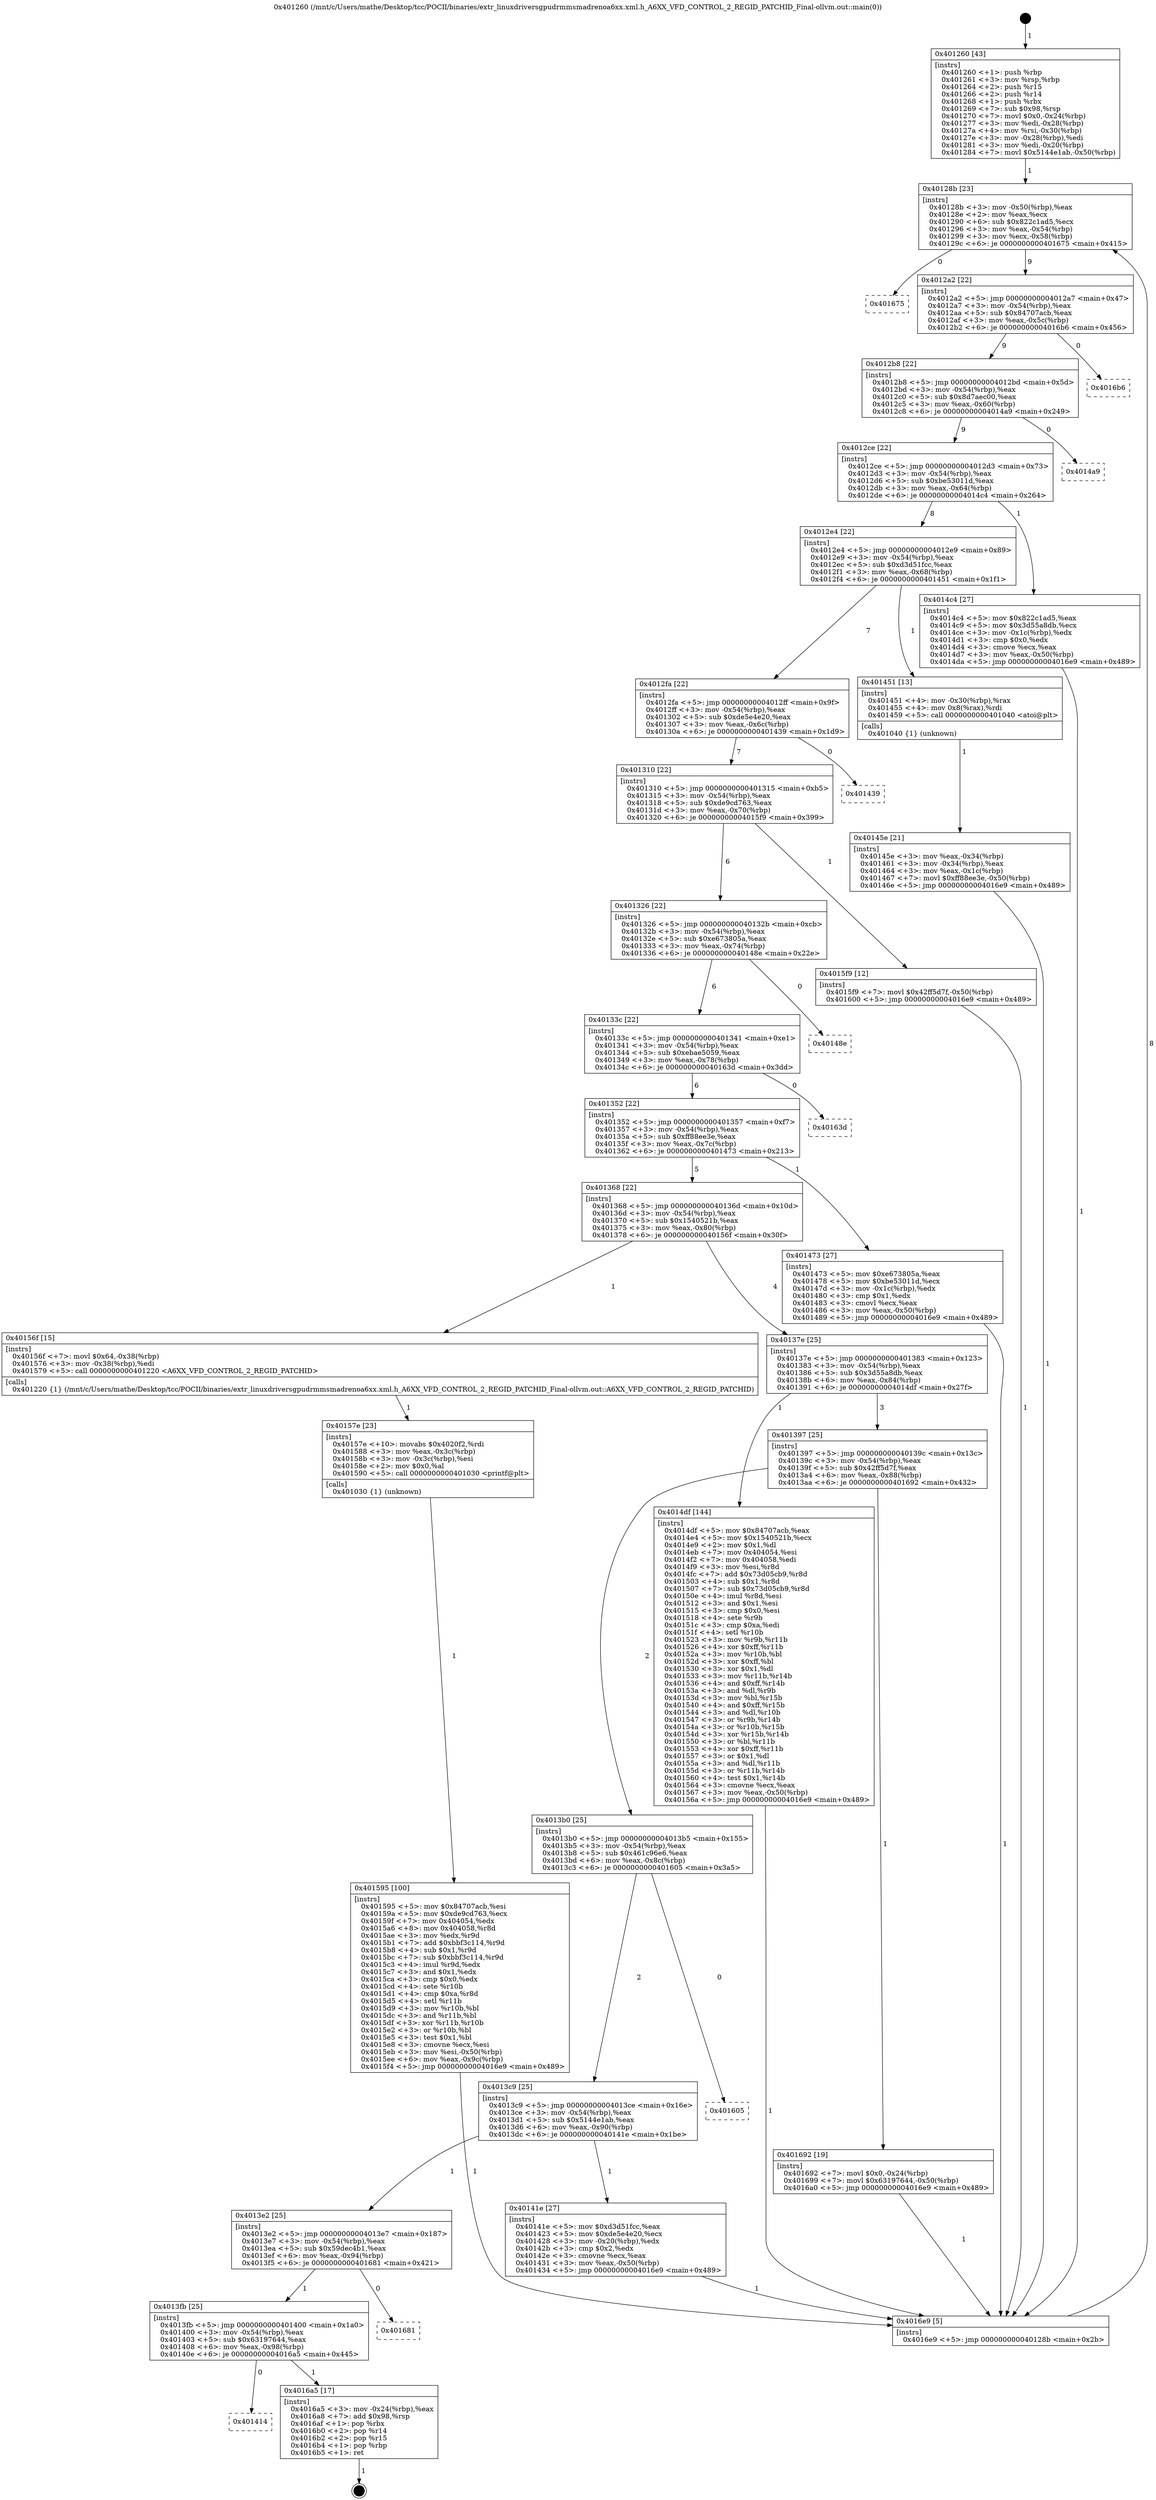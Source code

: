 digraph "0x401260" {
  label = "0x401260 (/mnt/c/Users/mathe/Desktop/tcc/POCII/binaries/extr_linuxdriversgpudrmmsmadrenoa6xx.xml.h_A6XX_VFD_CONTROL_2_REGID_PATCHID_Final-ollvm.out::main(0))"
  labelloc = "t"
  node[shape=record]

  Entry [label="",width=0.3,height=0.3,shape=circle,fillcolor=black,style=filled]
  "0x40128b" [label="{
     0x40128b [23]\l
     | [instrs]\l
     &nbsp;&nbsp;0x40128b \<+3\>: mov -0x50(%rbp),%eax\l
     &nbsp;&nbsp;0x40128e \<+2\>: mov %eax,%ecx\l
     &nbsp;&nbsp;0x401290 \<+6\>: sub $0x822c1ad5,%ecx\l
     &nbsp;&nbsp;0x401296 \<+3\>: mov %eax,-0x54(%rbp)\l
     &nbsp;&nbsp;0x401299 \<+3\>: mov %ecx,-0x58(%rbp)\l
     &nbsp;&nbsp;0x40129c \<+6\>: je 0000000000401675 \<main+0x415\>\l
  }"]
  "0x401675" [label="{
     0x401675\l
  }", style=dashed]
  "0x4012a2" [label="{
     0x4012a2 [22]\l
     | [instrs]\l
     &nbsp;&nbsp;0x4012a2 \<+5\>: jmp 00000000004012a7 \<main+0x47\>\l
     &nbsp;&nbsp;0x4012a7 \<+3\>: mov -0x54(%rbp),%eax\l
     &nbsp;&nbsp;0x4012aa \<+5\>: sub $0x84707acb,%eax\l
     &nbsp;&nbsp;0x4012af \<+3\>: mov %eax,-0x5c(%rbp)\l
     &nbsp;&nbsp;0x4012b2 \<+6\>: je 00000000004016b6 \<main+0x456\>\l
  }"]
  Exit [label="",width=0.3,height=0.3,shape=circle,fillcolor=black,style=filled,peripheries=2]
  "0x4016b6" [label="{
     0x4016b6\l
  }", style=dashed]
  "0x4012b8" [label="{
     0x4012b8 [22]\l
     | [instrs]\l
     &nbsp;&nbsp;0x4012b8 \<+5\>: jmp 00000000004012bd \<main+0x5d\>\l
     &nbsp;&nbsp;0x4012bd \<+3\>: mov -0x54(%rbp),%eax\l
     &nbsp;&nbsp;0x4012c0 \<+5\>: sub $0x8d7aec00,%eax\l
     &nbsp;&nbsp;0x4012c5 \<+3\>: mov %eax,-0x60(%rbp)\l
     &nbsp;&nbsp;0x4012c8 \<+6\>: je 00000000004014a9 \<main+0x249\>\l
  }"]
  "0x401414" [label="{
     0x401414\l
  }", style=dashed]
  "0x4014a9" [label="{
     0x4014a9\l
  }", style=dashed]
  "0x4012ce" [label="{
     0x4012ce [22]\l
     | [instrs]\l
     &nbsp;&nbsp;0x4012ce \<+5\>: jmp 00000000004012d3 \<main+0x73\>\l
     &nbsp;&nbsp;0x4012d3 \<+3\>: mov -0x54(%rbp),%eax\l
     &nbsp;&nbsp;0x4012d6 \<+5\>: sub $0xbe53011d,%eax\l
     &nbsp;&nbsp;0x4012db \<+3\>: mov %eax,-0x64(%rbp)\l
     &nbsp;&nbsp;0x4012de \<+6\>: je 00000000004014c4 \<main+0x264\>\l
  }"]
  "0x4016a5" [label="{
     0x4016a5 [17]\l
     | [instrs]\l
     &nbsp;&nbsp;0x4016a5 \<+3\>: mov -0x24(%rbp),%eax\l
     &nbsp;&nbsp;0x4016a8 \<+7\>: add $0x98,%rsp\l
     &nbsp;&nbsp;0x4016af \<+1\>: pop %rbx\l
     &nbsp;&nbsp;0x4016b0 \<+2\>: pop %r14\l
     &nbsp;&nbsp;0x4016b2 \<+2\>: pop %r15\l
     &nbsp;&nbsp;0x4016b4 \<+1\>: pop %rbp\l
     &nbsp;&nbsp;0x4016b5 \<+1\>: ret\l
  }"]
  "0x4014c4" [label="{
     0x4014c4 [27]\l
     | [instrs]\l
     &nbsp;&nbsp;0x4014c4 \<+5\>: mov $0x822c1ad5,%eax\l
     &nbsp;&nbsp;0x4014c9 \<+5\>: mov $0x3d55a8db,%ecx\l
     &nbsp;&nbsp;0x4014ce \<+3\>: mov -0x1c(%rbp),%edx\l
     &nbsp;&nbsp;0x4014d1 \<+3\>: cmp $0x0,%edx\l
     &nbsp;&nbsp;0x4014d4 \<+3\>: cmove %ecx,%eax\l
     &nbsp;&nbsp;0x4014d7 \<+3\>: mov %eax,-0x50(%rbp)\l
     &nbsp;&nbsp;0x4014da \<+5\>: jmp 00000000004016e9 \<main+0x489\>\l
  }"]
  "0x4012e4" [label="{
     0x4012e4 [22]\l
     | [instrs]\l
     &nbsp;&nbsp;0x4012e4 \<+5\>: jmp 00000000004012e9 \<main+0x89\>\l
     &nbsp;&nbsp;0x4012e9 \<+3\>: mov -0x54(%rbp),%eax\l
     &nbsp;&nbsp;0x4012ec \<+5\>: sub $0xd3d51fcc,%eax\l
     &nbsp;&nbsp;0x4012f1 \<+3\>: mov %eax,-0x68(%rbp)\l
     &nbsp;&nbsp;0x4012f4 \<+6\>: je 0000000000401451 \<main+0x1f1\>\l
  }"]
  "0x4013fb" [label="{
     0x4013fb [25]\l
     | [instrs]\l
     &nbsp;&nbsp;0x4013fb \<+5\>: jmp 0000000000401400 \<main+0x1a0\>\l
     &nbsp;&nbsp;0x401400 \<+3\>: mov -0x54(%rbp),%eax\l
     &nbsp;&nbsp;0x401403 \<+5\>: sub $0x63197644,%eax\l
     &nbsp;&nbsp;0x401408 \<+6\>: mov %eax,-0x98(%rbp)\l
     &nbsp;&nbsp;0x40140e \<+6\>: je 00000000004016a5 \<main+0x445\>\l
  }"]
  "0x401451" [label="{
     0x401451 [13]\l
     | [instrs]\l
     &nbsp;&nbsp;0x401451 \<+4\>: mov -0x30(%rbp),%rax\l
     &nbsp;&nbsp;0x401455 \<+4\>: mov 0x8(%rax),%rdi\l
     &nbsp;&nbsp;0x401459 \<+5\>: call 0000000000401040 \<atoi@plt\>\l
     | [calls]\l
     &nbsp;&nbsp;0x401040 \{1\} (unknown)\l
  }"]
  "0x4012fa" [label="{
     0x4012fa [22]\l
     | [instrs]\l
     &nbsp;&nbsp;0x4012fa \<+5\>: jmp 00000000004012ff \<main+0x9f\>\l
     &nbsp;&nbsp;0x4012ff \<+3\>: mov -0x54(%rbp),%eax\l
     &nbsp;&nbsp;0x401302 \<+5\>: sub $0xde5e4e20,%eax\l
     &nbsp;&nbsp;0x401307 \<+3\>: mov %eax,-0x6c(%rbp)\l
     &nbsp;&nbsp;0x40130a \<+6\>: je 0000000000401439 \<main+0x1d9\>\l
  }"]
  "0x401681" [label="{
     0x401681\l
  }", style=dashed]
  "0x401439" [label="{
     0x401439\l
  }", style=dashed]
  "0x401310" [label="{
     0x401310 [22]\l
     | [instrs]\l
     &nbsp;&nbsp;0x401310 \<+5\>: jmp 0000000000401315 \<main+0xb5\>\l
     &nbsp;&nbsp;0x401315 \<+3\>: mov -0x54(%rbp),%eax\l
     &nbsp;&nbsp;0x401318 \<+5\>: sub $0xde9cd763,%eax\l
     &nbsp;&nbsp;0x40131d \<+3\>: mov %eax,-0x70(%rbp)\l
     &nbsp;&nbsp;0x401320 \<+6\>: je 00000000004015f9 \<main+0x399\>\l
  }"]
  "0x401595" [label="{
     0x401595 [100]\l
     | [instrs]\l
     &nbsp;&nbsp;0x401595 \<+5\>: mov $0x84707acb,%esi\l
     &nbsp;&nbsp;0x40159a \<+5\>: mov $0xde9cd763,%ecx\l
     &nbsp;&nbsp;0x40159f \<+7\>: mov 0x404054,%edx\l
     &nbsp;&nbsp;0x4015a6 \<+8\>: mov 0x404058,%r8d\l
     &nbsp;&nbsp;0x4015ae \<+3\>: mov %edx,%r9d\l
     &nbsp;&nbsp;0x4015b1 \<+7\>: add $0xbbf3c114,%r9d\l
     &nbsp;&nbsp;0x4015b8 \<+4\>: sub $0x1,%r9d\l
     &nbsp;&nbsp;0x4015bc \<+7\>: sub $0xbbf3c114,%r9d\l
     &nbsp;&nbsp;0x4015c3 \<+4\>: imul %r9d,%edx\l
     &nbsp;&nbsp;0x4015c7 \<+3\>: and $0x1,%edx\l
     &nbsp;&nbsp;0x4015ca \<+3\>: cmp $0x0,%edx\l
     &nbsp;&nbsp;0x4015cd \<+4\>: sete %r10b\l
     &nbsp;&nbsp;0x4015d1 \<+4\>: cmp $0xa,%r8d\l
     &nbsp;&nbsp;0x4015d5 \<+4\>: setl %r11b\l
     &nbsp;&nbsp;0x4015d9 \<+3\>: mov %r10b,%bl\l
     &nbsp;&nbsp;0x4015dc \<+3\>: and %r11b,%bl\l
     &nbsp;&nbsp;0x4015df \<+3\>: xor %r11b,%r10b\l
     &nbsp;&nbsp;0x4015e2 \<+3\>: or %r10b,%bl\l
     &nbsp;&nbsp;0x4015e5 \<+3\>: test $0x1,%bl\l
     &nbsp;&nbsp;0x4015e8 \<+3\>: cmovne %ecx,%esi\l
     &nbsp;&nbsp;0x4015eb \<+3\>: mov %esi,-0x50(%rbp)\l
     &nbsp;&nbsp;0x4015ee \<+6\>: mov %eax,-0x9c(%rbp)\l
     &nbsp;&nbsp;0x4015f4 \<+5\>: jmp 00000000004016e9 \<main+0x489\>\l
  }"]
  "0x4015f9" [label="{
     0x4015f9 [12]\l
     | [instrs]\l
     &nbsp;&nbsp;0x4015f9 \<+7\>: movl $0x42ff5d7f,-0x50(%rbp)\l
     &nbsp;&nbsp;0x401600 \<+5\>: jmp 00000000004016e9 \<main+0x489\>\l
  }"]
  "0x401326" [label="{
     0x401326 [22]\l
     | [instrs]\l
     &nbsp;&nbsp;0x401326 \<+5\>: jmp 000000000040132b \<main+0xcb\>\l
     &nbsp;&nbsp;0x40132b \<+3\>: mov -0x54(%rbp),%eax\l
     &nbsp;&nbsp;0x40132e \<+5\>: sub $0xe673805a,%eax\l
     &nbsp;&nbsp;0x401333 \<+3\>: mov %eax,-0x74(%rbp)\l
     &nbsp;&nbsp;0x401336 \<+6\>: je 000000000040148e \<main+0x22e\>\l
  }"]
  "0x40157e" [label="{
     0x40157e [23]\l
     | [instrs]\l
     &nbsp;&nbsp;0x40157e \<+10\>: movabs $0x4020f2,%rdi\l
     &nbsp;&nbsp;0x401588 \<+3\>: mov %eax,-0x3c(%rbp)\l
     &nbsp;&nbsp;0x40158b \<+3\>: mov -0x3c(%rbp),%esi\l
     &nbsp;&nbsp;0x40158e \<+2\>: mov $0x0,%al\l
     &nbsp;&nbsp;0x401590 \<+5\>: call 0000000000401030 \<printf@plt\>\l
     | [calls]\l
     &nbsp;&nbsp;0x401030 \{1\} (unknown)\l
  }"]
  "0x40148e" [label="{
     0x40148e\l
  }", style=dashed]
  "0x40133c" [label="{
     0x40133c [22]\l
     | [instrs]\l
     &nbsp;&nbsp;0x40133c \<+5\>: jmp 0000000000401341 \<main+0xe1\>\l
     &nbsp;&nbsp;0x401341 \<+3\>: mov -0x54(%rbp),%eax\l
     &nbsp;&nbsp;0x401344 \<+5\>: sub $0xebae5059,%eax\l
     &nbsp;&nbsp;0x401349 \<+3\>: mov %eax,-0x78(%rbp)\l
     &nbsp;&nbsp;0x40134c \<+6\>: je 000000000040163d \<main+0x3dd\>\l
  }"]
  "0x40145e" [label="{
     0x40145e [21]\l
     | [instrs]\l
     &nbsp;&nbsp;0x40145e \<+3\>: mov %eax,-0x34(%rbp)\l
     &nbsp;&nbsp;0x401461 \<+3\>: mov -0x34(%rbp),%eax\l
     &nbsp;&nbsp;0x401464 \<+3\>: mov %eax,-0x1c(%rbp)\l
     &nbsp;&nbsp;0x401467 \<+7\>: movl $0xff88ee3e,-0x50(%rbp)\l
     &nbsp;&nbsp;0x40146e \<+5\>: jmp 00000000004016e9 \<main+0x489\>\l
  }"]
  "0x40163d" [label="{
     0x40163d\l
  }", style=dashed]
  "0x401352" [label="{
     0x401352 [22]\l
     | [instrs]\l
     &nbsp;&nbsp;0x401352 \<+5\>: jmp 0000000000401357 \<main+0xf7\>\l
     &nbsp;&nbsp;0x401357 \<+3\>: mov -0x54(%rbp),%eax\l
     &nbsp;&nbsp;0x40135a \<+5\>: sub $0xff88ee3e,%eax\l
     &nbsp;&nbsp;0x40135f \<+3\>: mov %eax,-0x7c(%rbp)\l
     &nbsp;&nbsp;0x401362 \<+6\>: je 0000000000401473 \<main+0x213\>\l
  }"]
  "0x401260" [label="{
     0x401260 [43]\l
     | [instrs]\l
     &nbsp;&nbsp;0x401260 \<+1\>: push %rbp\l
     &nbsp;&nbsp;0x401261 \<+3\>: mov %rsp,%rbp\l
     &nbsp;&nbsp;0x401264 \<+2\>: push %r15\l
     &nbsp;&nbsp;0x401266 \<+2\>: push %r14\l
     &nbsp;&nbsp;0x401268 \<+1\>: push %rbx\l
     &nbsp;&nbsp;0x401269 \<+7\>: sub $0x98,%rsp\l
     &nbsp;&nbsp;0x401270 \<+7\>: movl $0x0,-0x24(%rbp)\l
     &nbsp;&nbsp;0x401277 \<+3\>: mov %edi,-0x28(%rbp)\l
     &nbsp;&nbsp;0x40127a \<+4\>: mov %rsi,-0x30(%rbp)\l
     &nbsp;&nbsp;0x40127e \<+3\>: mov -0x28(%rbp),%edi\l
     &nbsp;&nbsp;0x401281 \<+3\>: mov %edi,-0x20(%rbp)\l
     &nbsp;&nbsp;0x401284 \<+7\>: movl $0x5144e1ab,-0x50(%rbp)\l
  }"]
  "0x401473" [label="{
     0x401473 [27]\l
     | [instrs]\l
     &nbsp;&nbsp;0x401473 \<+5\>: mov $0xe673805a,%eax\l
     &nbsp;&nbsp;0x401478 \<+5\>: mov $0xbe53011d,%ecx\l
     &nbsp;&nbsp;0x40147d \<+3\>: mov -0x1c(%rbp),%edx\l
     &nbsp;&nbsp;0x401480 \<+3\>: cmp $0x1,%edx\l
     &nbsp;&nbsp;0x401483 \<+3\>: cmovl %ecx,%eax\l
     &nbsp;&nbsp;0x401486 \<+3\>: mov %eax,-0x50(%rbp)\l
     &nbsp;&nbsp;0x401489 \<+5\>: jmp 00000000004016e9 \<main+0x489\>\l
  }"]
  "0x401368" [label="{
     0x401368 [22]\l
     | [instrs]\l
     &nbsp;&nbsp;0x401368 \<+5\>: jmp 000000000040136d \<main+0x10d\>\l
     &nbsp;&nbsp;0x40136d \<+3\>: mov -0x54(%rbp),%eax\l
     &nbsp;&nbsp;0x401370 \<+5\>: sub $0x1540521b,%eax\l
     &nbsp;&nbsp;0x401375 \<+3\>: mov %eax,-0x80(%rbp)\l
     &nbsp;&nbsp;0x401378 \<+6\>: je 000000000040156f \<main+0x30f\>\l
  }"]
  "0x4016e9" [label="{
     0x4016e9 [5]\l
     | [instrs]\l
     &nbsp;&nbsp;0x4016e9 \<+5\>: jmp 000000000040128b \<main+0x2b\>\l
  }"]
  "0x40156f" [label="{
     0x40156f [15]\l
     | [instrs]\l
     &nbsp;&nbsp;0x40156f \<+7\>: movl $0x64,-0x38(%rbp)\l
     &nbsp;&nbsp;0x401576 \<+3\>: mov -0x38(%rbp),%edi\l
     &nbsp;&nbsp;0x401579 \<+5\>: call 0000000000401220 \<A6XX_VFD_CONTROL_2_REGID_PATCHID\>\l
     | [calls]\l
     &nbsp;&nbsp;0x401220 \{1\} (/mnt/c/Users/mathe/Desktop/tcc/POCII/binaries/extr_linuxdriversgpudrmmsmadrenoa6xx.xml.h_A6XX_VFD_CONTROL_2_REGID_PATCHID_Final-ollvm.out::A6XX_VFD_CONTROL_2_REGID_PATCHID)\l
  }"]
  "0x40137e" [label="{
     0x40137e [25]\l
     | [instrs]\l
     &nbsp;&nbsp;0x40137e \<+5\>: jmp 0000000000401383 \<main+0x123\>\l
     &nbsp;&nbsp;0x401383 \<+3\>: mov -0x54(%rbp),%eax\l
     &nbsp;&nbsp;0x401386 \<+5\>: sub $0x3d55a8db,%eax\l
     &nbsp;&nbsp;0x40138b \<+6\>: mov %eax,-0x84(%rbp)\l
     &nbsp;&nbsp;0x401391 \<+6\>: je 00000000004014df \<main+0x27f\>\l
  }"]
  "0x4013e2" [label="{
     0x4013e2 [25]\l
     | [instrs]\l
     &nbsp;&nbsp;0x4013e2 \<+5\>: jmp 00000000004013e7 \<main+0x187\>\l
     &nbsp;&nbsp;0x4013e7 \<+3\>: mov -0x54(%rbp),%eax\l
     &nbsp;&nbsp;0x4013ea \<+5\>: sub $0x59dec4b1,%eax\l
     &nbsp;&nbsp;0x4013ef \<+6\>: mov %eax,-0x94(%rbp)\l
     &nbsp;&nbsp;0x4013f5 \<+6\>: je 0000000000401681 \<main+0x421\>\l
  }"]
  "0x4014df" [label="{
     0x4014df [144]\l
     | [instrs]\l
     &nbsp;&nbsp;0x4014df \<+5\>: mov $0x84707acb,%eax\l
     &nbsp;&nbsp;0x4014e4 \<+5\>: mov $0x1540521b,%ecx\l
     &nbsp;&nbsp;0x4014e9 \<+2\>: mov $0x1,%dl\l
     &nbsp;&nbsp;0x4014eb \<+7\>: mov 0x404054,%esi\l
     &nbsp;&nbsp;0x4014f2 \<+7\>: mov 0x404058,%edi\l
     &nbsp;&nbsp;0x4014f9 \<+3\>: mov %esi,%r8d\l
     &nbsp;&nbsp;0x4014fc \<+7\>: add $0x73d05cb9,%r8d\l
     &nbsp;&nbsp;0x401503 \<+4\>: sub $0x1,%r8d\l
     &nbsp;&nbsp;0x401507 \<+7\>: sub $0x73d05cb9,%r8d\l
     &nbsp;&nbsp;0x40150e \<+4\>: imul %r8d,%esi\l
     &nbsp;&nbsp;0x401512 \<+3\>: and $0x1,%esi\l
     &nbsp;&nbsp;0x401515 \<+3\>: cmp $0x0,%esi\l
     &nbsp;&nbsp;0x401518 \<+4\>: sete %r9b\l
     &nbsp;&nbsp;0x40151c \<+3\>: cmp $0xa,%edi\l
     &nbsp;&nbsp;0x40151f \<+4\>: setl %r10b\l
     &nbsp;&nbsp;0x401523 \<+3\>: mov %r9b,%r11b\l
     &nbsp;&nbsp;0x401526 \<+4\>: xor $0xff,%r11b\l
     &nbsp;&nbsp;0x40152a \<+3\>: mov %r10b,%bl\l
     &nbsp;&nbsp;0x40152d \<+3\>: xor $0xff,%bl\l
     &nbsp;&nbsp;0x401530 \<+3\>: xor $0x1,%dl\l
     &nbsp;&nbsp;0x401533 \<+3\>: mov %r11b,%r14b\l
     &nbsp;&nbsp;0x401536 \<+4\>: and $0xff,%r14b\l
     &nbsp;&nbsp;0x40153a \<+3\>: and %dl,%r9b\l
     &nbsp;&nbsp;0x40153d \<+3\>: mov %bl,%r15b\l
     &nbsp;&nbsp;0x401540 \<+4\>: and $0xff,%r15b\l
     &nbsp;&nbsp;0x401544 \<+3\>: and %dl,%r10b\l
     &nbsp;&nbsp;0x401547 \<+3\>: or %r9b,%r14b\l
     &nbsp;&nbsp;0x40154a \<+3\>: or %r10b,%r15b\l
     &nbsp;&nbsp;0x40154d \<+3\>: xor %r15b,%r14b\l
     &nbsp;&nbsp;0x401550 \<+3\>: or %bl,%r11b\l
     &nbsp;&nbsp;0x401553 \<+4\>: xor $0xff,%r11b\l
     &nbsp;&nbsp;0x401557 \<+3\>: or $0x1,%dl\l
     &nbsp;&nbsp;0x40155a \<+3\>: and %dl,%r11b\l
     &nbsp;&nbsp;0x40155d \<+3\>: or %r11b,%r14b\l
     &nbsp;&nbsp;0x401560 \<+4\>: test $0x1,%r14b\l
     &nbsp;&nbsp;0x401564 \<+3\>: cmovne %ecx,%eax\l
     &nbsp;&nbsp;0x401567 \<+3\>: mov %eax,-0x50(%rbp)\l
     &nbsp;&nbsp;0x40156a \<+5\>: jmp 00000000004016e9 \<main+0x489\>\l
  }"]
  "0x401397" [label="{
     0x401397 [25]\l
     | [instrs]\l
     &nbsp;&nbsp;0x401397 \<+5\>: jmp 000000000040139c \<main+0x13c\>\l
     &nbsp;&nbsp;0x40139c \<+3\>: mov -0x54(%rbp),%eax\l
     &nbsp;&nbsp;0x40139f \<+5\>: sub $0x42ff5d7f,%eax\l
     &nbsp;&nbsp;0x4013a4 \<+6\>: mov %eax,-0x88(%rbp)\l
     &nbsp;&nbsp;0x4013aa \<+6\>: je 0000000000401692 \<main+0x432\>\l
  }"]
  "0x40141e" [label="{
     0x40141e [27]\l
     | [instrs]\l
     &nbsp;&nbsp;0x40141e \<+5\>: mov $0xd3d51fcc,%eax\l
     &nbsp;&nbsp;0x401423 \<+5\>: mov $0xde5e4e20,%ecx\l
     &nbsp;&nbsp;0x401428 \<+3\>: mov -0x20(%rbp),%edx\l
     &nbsp;&nbsp;0x40142b \<+3\>: cmp $0x2,%edx\l
     &nbsp;&nbsp;0x40142e \<+3\>: cmovne %ecx,%eax\l
     &nbsp;&nbsp;0x401431 \<+3\>: mov %eax,-0x50(%rbp)\l
     &nbsp;&nbsp;0x401434 \<+5\>: jmp 00000000004016e9 \<main+0x489\>\l
  }"]
  "0x401692" [label="{
     0x401692 [19]\l
     | [instrs]\l
     &nbsp;&nbsp;0x401692 \<+7\>: movl $0x0,-0x24(%rbp)\l
     &nbsp;&nbsp;0x401699 \<+7\>: movl $0x63197644,-0x50(%rbp)\l
     &nbsp;&nbsp;0x4016a0 \<+5\>: jmp 00000000004016e9 \<main+0x489\>\l
  }"]
  "0x4013b0" [label="{
     0x4013b0 [25]\l
     | [instrs]\l
     &nbsp;&nbsp;0x4013b0 \<+5\>: jmp 00000000004013b5 \<main+0x155\>\l
     &nbsp;&nbsp;0x4013b5 \<+3\>: mov -0x54(%rbp),%eax\l
     &nbsp;&nbsp;0x4013b8 \<+5\>: sub $0x461c96e6,%eax\l
     &nbsp;&nbsp;0x4013bd \<+6\>: mov %eax,-0x8c(%rbp)\l
     &nbsp;&nbsp;0x4013c3 \<+6\>: je 0000000000401605 \<main+0x3a5\>\l
  }"]
  "0x4013c9" [label="{
     0x4013c9 [25]\l
     | [instrs]\l
     &nbsp;&nbsp;0x4013c9 \<+5\>: jmp 00000000004013ce \<main+0x16e\>\l
     &nbsp;&nbsp;0x4013ce \<+3\>: mov -0x54(%rbp),%eax\l
     &nbsp;&nbsp;0x4013d1 \<+5\>: sub $0x5144e1ab,%eax\l
     &nbsp;&nbsp;0x4013d6 \<+6\>: mov %eax,-0x90(%rbp)\l
     &nbsp;&nbsp;0x4013dc \<+6\>: je 000000000040141e \<main+0x1be\>\l
  }"]
  "0x401605" [label="{
     0x401605\l
  }", style=dashed]
  Entry -> "0x401260" [label=" 1"]
  "0x40128b" -> "0x401675" [label=" 0"]
  "0x40128b" -> "0x4012a2" [label=" 9"]
  "0x4016a5" -> Exit [label=" 1"]
  "0x4012a2" -> "0x4016b6" [label=" 0"]
  "0x4012a2" -> "0x4012b8" [label=" 9"]
  "0x4013fb" -> "0x401414" [label=" 0"]
  "0x4012b8" -> "0x4014a9" [label=" 0"]
  "0x4012b8" -> "0x4012ce" [label=" 9"]
  "0x4013fb" -> "0x4016a5" [label=" 1"]
  "0x4012ce" -> "0x4014c4" [label=" 1"]
  "0x4012ce" -> "0x4012e4" [label=" 8"]
  "0x4013e2" -> "0x4013fb" [label=" 1"]
  "0x4012e4" -> "0x401451" [label=" 1"]
  "0x4012e4" -> "0x4012fa" [label=" 7"]
  "0x4013e2" -> "0x401681" [label=" 0"]
  "0x4012fa" -> "0x401439" [label=" 0"]
  "0x4012fa" -> "0x401310" [label=" 7"]
  "0x401692" -> "0x4016e9" [label=" 1"]
  "0x401310" -> "0x4015f9" [label=" 1"]
  "0x401310" -> "0x401326" [label=" 6"]
  "0x4015f9" -> "0x4016e9" [label=" 1"]
  "0x401326" -> "0x40148e" [label=" 0"]
  "0x401326" -> "0x40133c" [label=" 6"]
  "0x401595" -> "0x4016e9" [label=" 1"]
  "0x40133c" -> "0x40163d" [label=" 0"]
  "0x40133c" -> "0x401352" [label=" 6"]
  "0x40157e" -> "0x401595" [label=" 1"]
  "0x401352" -> "0x401473" [label=" 1"]
  "0x401352" -> "0x401368" [label=" 5"]
  "0x40156f" -> "0x40157e" [label=" 1"]
  "0x401368" -> "0x40156f" [label=" 1"]
  "0x401368" -> "0x40137e" [label=" 4"]
  "0x4014df" -> "0x4016e9" [label=" 1"]
  "0x40137e" -> "0x4014df" [label=" 1"]
  "0x40137e" -> "0x401397" [label=" 3"]
  "0x4014c4" -> "0x4016e9" [label=" 1"]
  "0x401397" -> "0x401692" [label=" 1"]
  "0x401397" -> "0x4013b0" [label=" 2"]
  "0x401473" -> "0x4016e9" [label=" 1"]
  "0x4013b0" -> "0x401605" [label=" 0"]
  "0x4013b0" -> "0x4013c9" [label=" 2"]
  "0x40145e" -> "0x4016e9" [label=" 1"]
  "0x4013c9" -> "0x40141e" [label=" 1"]
  "0x4013c9" -> "0x4013e2" [label=" 1"]
  "0x40141e" -> "0x4016e9" [label=" 1"]
  "0x401260" -> "0x40128b" [label=" 1"]
  "0x4016e9" -> "0x40128b" [label=" 8"]
  "0x401451" -> "0x40145e" [label=" 1"]
}
